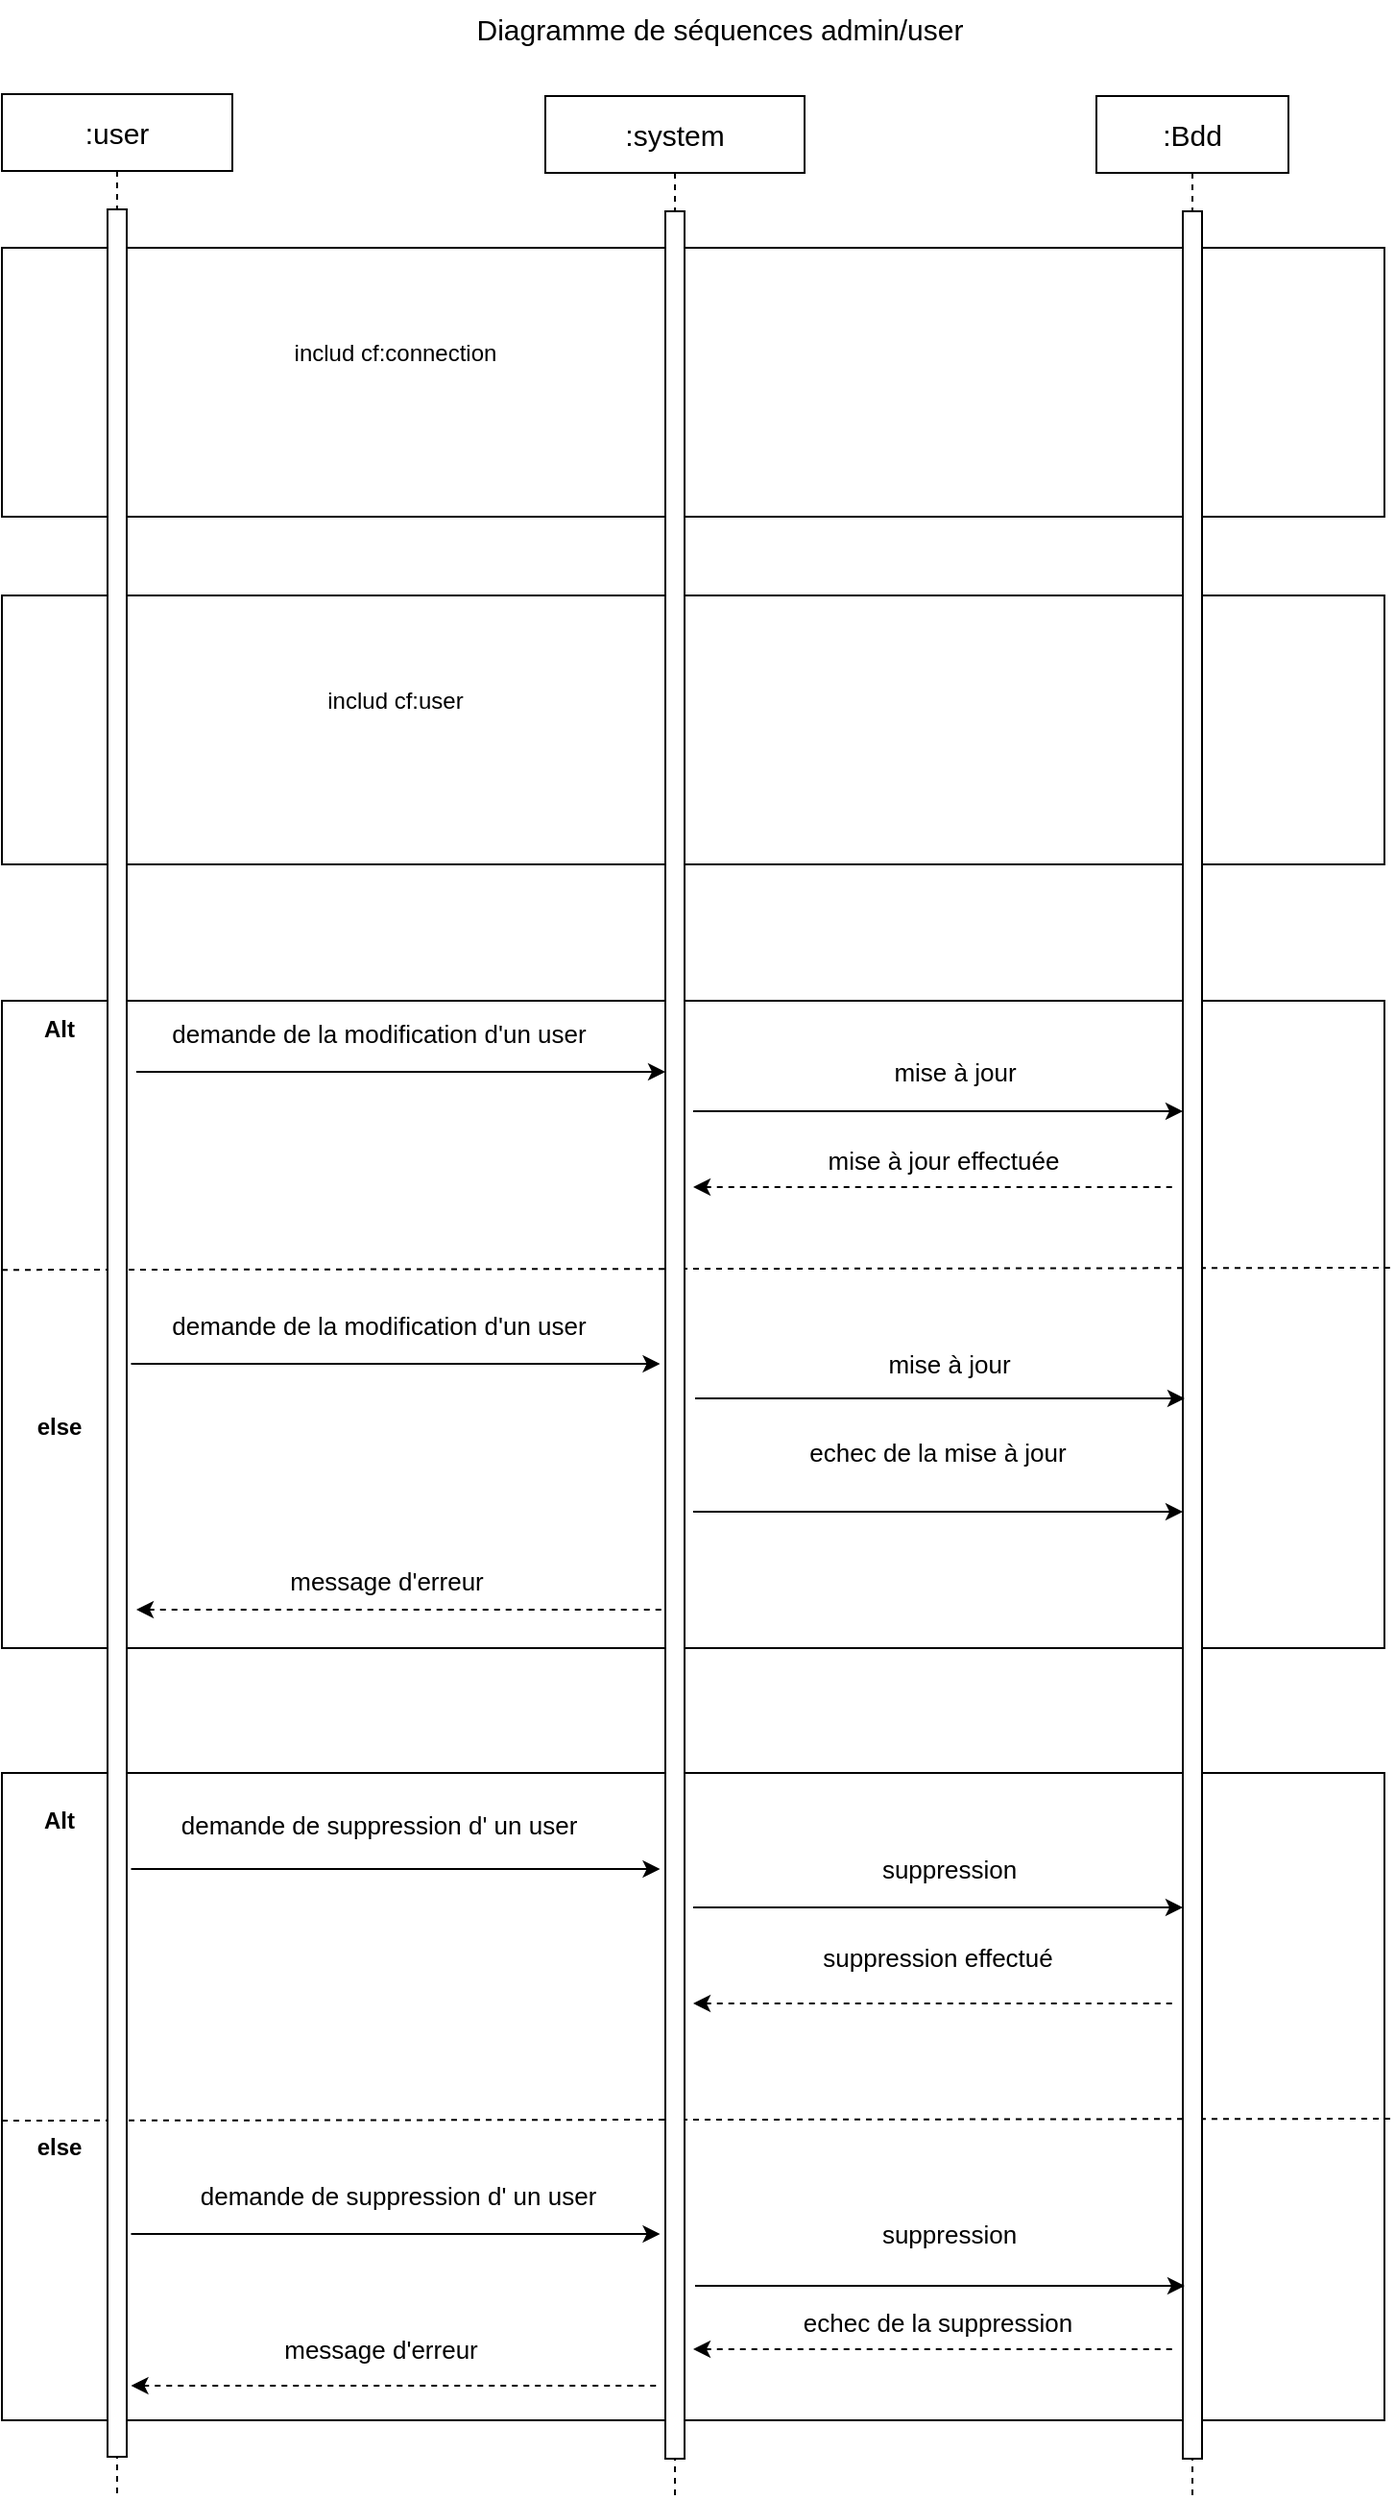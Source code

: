 <mxfile version="24.2.7" type="device">
  <diagram name="Page-1" id="2YBvvXClWsGukQMizWep">
    <mxGraphModel dx="1364" dy="1859" grid="1" gridSize="10" guides="1" tooltips="1" connect="1" arrows="1" fold="1" page="1" pageScale="1" pageWidth="850" pageHeight="1100" math="0" shadow="0">
      <root>
        <mxCell id="0" />
        <mxCell id="1" parent="0" />
        <mxCell id="HNsuzrvbaMhc-dj44Uxk-2" value="" style="rounded=0;whiteSpace=wrap;html=1;" parent="1" vertex="1">
          <mxGeometry x="64" y="-539" width="720" height="337" as="geometry" />
        </mxCell>
        <mxCell id="HNsuzrvbaMhc-dj44Uxk-3" value="" style="endArrow=classic;html=1;rounded=0;" parent="1" edge="1">
          <mxGeometry width="50" height="50" relative="1" as="geometry">
            <mxPoint x="134" y="-502" as="sourcePoint" />
            <mxPoint x="409.5" y="-502" as="targetPoint" />
          </mxGeometry>
        </mxCell>
        <mxCell id="HNsuzrvbaMhc-dj44Uxk-4" value="&lt;span style=&quot;font-size: 13px;&quot;&gt;demande de la modification d&#39;un user&lt;/span&gt;" style="edgeLabel;html=1;align=center;verticalAlign=middle;resizable=0;points=[];" parent="HNsuzrvbaMhc-dj44Uxk-3" vertex="1" connectable="0">
          <mxGeometry x="-0.103" y="3" relative="1" as="geometry">
            <mxPoint x="2" y="-17" as="offset" />
          </mxGeometry>
        </mxCell>
        <mxCell id="HNsuzrvbaMhc-dj44Uxk-5" value="&lt;span style=&quot;font-size: 13px;&quot;&gt;mise à jour&lt;/span&gt;" style="edgeLabel;html=1;align=center;verticalAlign=middle;resizable=0;points=[];" parent="HNsuzrvbaMhc-dj44Uxk-3" vertex="1" connectable="0">
          <mxGeometry x="-0.103" y="3" relative="1" as="geometry">
            <mxPoint x="302" y="3" as="offset" />
          </mxGeometry>
        </mxCell>
        <mxCell id="HNsuzrvbaMhc-dj44Uxk-6" value="&lt;span style=&quot;font-size: 13px;&quot;&gt;mise à jour effectuée&lt;/span&gt;" style="edgeLabel;html=1;align=center;verticalAlign=middle;resizable=0;points=[];" parent="HNsuzrvbaMhc-dj44Uxk-3" vertex="1" connectable="0">
          <mxGeometry x="-0.103" y="3" relative="1" as="geometry">
            <mxPoint x="296" y="49" as="offset" />
          </mxGeometry>
        </mxCell>
        <mxCell id="HNsuzrvbaMhc-dj44Uxk-7" value="&lt;span style=&quot;font-size: 13px;&quot;&gt;message d&#39;erreur&lt;/span&gt;" style="edgeLabel;html=1;align=center;verticalAlign=middle;resizable=0;points=[];" parent="HNsuzrvbaMhc-dj44Uxk-3" vertex="1" connectable="0">
          <mxGeometry x="-0.103" y="3" relative="1" as="geometry">
            <mxPoint x="6" y="268" as="offset" />
          </mxGeometry>
        </mxCell>
        <mxCell id="HNsuzrvbaMhc-dj44Uxk-8" value="" style="endArrow=classic;html=1;rounded=0;" parent="1" edge="1">
          <mxGeometry width="50" height="50" relative="1" as="geometry">
            <mxPoint x="424" y="-481.5" as="sourcePoint" />
            <mxPoint x="679" y="-481.5" as="targetPoint" />
            <Array as="points">
              <mxPoint x="509" y="-481.5" />
            </Array>
          </mxGeometry>
        </mxCell>
        <mxCell id="HNsuzrvbaMhc-dj44Uxk-9" value="" style="endArrow=none;dashed=1;html=1;rounded=0;startArrow=classic;startFill=1;" parent="1" edge="1">
          <mxGeometry width="50" height="50" relative="1" as="geometry">
            <mxPoint x="424" y="-442" as="sourcePoint" />
            <mxPoint x="674" y="-442" as="targetPoint" />
          </mxGeometry>
        </mxCell>
        <mxCell id="HNsuzrvbaMhc-dj44Uxk-10" value="" style="endArrow=classic;html=1;rounded=0;" parent="1" edge="1">
          <mxGeometry width="50" height="50" relative="1" as="geometry">
            <mxPoint x="131.25" y="-350" as="sourcePoint" />
            <mxPoint x="406.75" y="-350" as="targetPoint" />
          </mxGeometry>
        </mxCell>
        <mxCell id="HNsuzrvbaMhc-dj44Uxk-11" value="&lt;span style=&quot;font-size: 13px;&quot;&gt;demande de la modification d&#39;un user&lt;/span&gt;" style="edgeLabel;html=1;align=center;verticalAlign=middle;resizable=0;points=[];" parent="HNsuzrvbaMhc-dj44Uxk-10" vertex="1" connectable="0">
          <mxGeometry x="-0.103" y="3" relative="1" as="geometry">
            <mxPoint x="5" y="-17" as="offset" />
          </mxGeometry>
        </mxCell>
        <mxCell id="HNsuzrvbaMhc-dj44Uxk-12" value="&lt;span style=&quot;font-size: 13px;&quot;&gt;mise à jour&lt;/span&gt;" style="edgeLabel;html=1;align=center;verticalAlign=middle;resizable=0;points=[];" parent="HNsuzrvbaMhc-dj44Uxk-10" vertex="1" connectable="0">
          <mxGeometry x="-0.103" y="3" relative="1" as="geometry">
            <mxPoint x="302" y="3" as="offset" />
          </mxGeometry>
        </mxCell>
        <mxCell id="HNsuzrvbaMhc-dj44Uxk-13" value="&lt;span style=&quot;font-size: 13px;&quot;&gt;echec de la mise à jour&lt;/span&gt;" style="edgeLabel;html=1;align=center;verticalAlign=middle;resizable=0;points=[];" parent="HNsuzrvbaMhc-dj44Uxk-10" vertex="1" connectable="0">
          <mxGeometry x="-0.103" y="3" relative="1" as="geometry">
            <mxPoint x="296" y="49" as="offset" />
          </mxGeometry>
        </mxCell>
        <mxCell id="HNsuzrvbaMhc-dj44Uxk-14" value="" style="endArrow=none;dashed=1;html=1;rounded=0;entryX=1.004;entryY=0.611;entryDx=0;entryDy=0;entryPerimeter=0;" parent="1" edge="1">
          <mxGeometry width="50" height="50" relative="1" as="geometry">
            <mxPoint x="64" y="-398.91" as="sourcePoint" />
            <mxPoint x="786.88" y="-400.003" as="targetPoint" />
          </mxGeometry>
        </mxCell>
        <mxCell id="HNsuzrvbaMhc-dj44Uxk-15" value="&lt;font style=&quot;font-size: 15px;&quot;&gt;Diagramme de séquences admin/user&lt;/font&gt;" style="text;html=1;align=center;verticalAlign=middle;whiteSpace=wrap;rounded=0;" parent="1" vertex="1">
          <mxGeometry x="280" y="-1060" width="315.5" height="30" as="geometry" />
        </mxCell>
        <mxCell id="HNsuzrvbaMhc-dj44Uxk-16" value="" style="endArrow=classic;html=1;rounded=0;" parent="1" edge="1">
          <mxGeometry width="50" height="50" relative="1" as="geometry">
            <mxPoint x="424" y="-273" as="sourcePoint" />
            <mxPoint x="679" y="-273" as="targetPoint" />
          </mxGeometry>
        </mxCell>
        <mxCell id="HNsuzrvbaMhc-dj44Uxk-17" value="" style="endArrow=none;dashed=1;html=1;rounded=0;startArrow=classic;startFill=1;" parent="1" edge="1">
          <mxGeometry width="50" height="50" relative="1" as="geometry">
            <mxPoint x="134" y="-222" as="sourcePoint" />
            <mxPoint x="409.5" y="-222" as="targetPoint" />
          </mxGeometry>
        </mxCell>
        <mxCell id="HNsuzrvbaMhc-dj44Uxk-18" value="&lt;b&gt;else&lt;/b&gt;" style="text;html=1;align=center;verticalAlign=middle;whiteSpace=wrap;rounded=0;" parent="1" vertex="1">
          <mxGeometry x="64" y="-332" width="60" height="30" as="geometry" />
        </mxCell>
        <mxCell id="HNsuzrvbaMhc-dj44Uxk-19" value="&lt;b&gt;Alt&lt;/b&gt;" style="text;html=1;align=center;verticalAlign=middle;whiteSpace=wrap;rounded=0;" parent="1" vertex="1">
          <mxGeometry x="64" y="-539" width="60" height="30" as="geometry" />
        </mxCell>
        <mxCell id="HNsuzrvbaMhc-dj44Uxk-20" value="" style="rounded=0;whiteSpace=wrap;html=1;" parent="1" vertex="1">
          <mxGeometry x="64" y="-931" width="720" height="140" as="geometry" />
        </mxCell>
        <mxCell id="HNsuzrvbaMhc-dj44Uxk-21" value="includ cf:connection" style="text;html=1;align=center;verticalAlign=middle;whiteSpace=wrap;rounded=0;" parent="1" vertex="1">
          <mxGeometry x="154" y="-891" width="230" height="30" as="geometry" />
        </mxCell>
        <mxCell id="HNsuzrvbaMhc-dj44Uxk-22" value="" style="rounded=0;whiteSpace=wrap;html=1;" parent="1" vertex="1">
          <mxGeometry x="64" y="-137" width="720" height="337" as="geometry" />
        </mxCell>
        <mxCell id="HNsuzrvbaMhc-dj44Uxk-23" value="&lt;b&gt;Alt&lt;/b&gt;" style="text;html=1;align=center;verticalAlign=middle;whiteSpace=wrap;rounded=0;" parent="1" vertex="1">
          <mxGeometry x="64" y="-127" width="60" height="30" as="geometry" />
        </mxCell>
        <mxCell id="HNsuzrvbaMhc-dj44Uxk-24" value="" style="endArrow=classic;html=1;rounded=0;" parent="1" edge="1">
          <mxGeometry width="50" height="50" relative="1" as="geometry">
            <mxPoint x="131.25" y="-87" as="sourcePoint" />
            <mxPoint x="406.75" y="-87" as="targetPoint" />
          </mxGeometry>
        </mxCell>
        <mxCell id="HNsuzrvbaMhc-dj44Uxk-25" value="&lt;span style=&quot;font-size: 13px;&quot;&gt;demande de suppression d&#39; un user&lt;/span&gt;" style="edgeLabel;html=1;align=center;verticalAlign=middle;resizable=0;points=[];" parent="HNsuzrvbaMhc-dj44Uxk-24" vertex="1" connectable="0">
          <mxGeometry x="-0.103" y="3" relative="1" as="geometry">
            <mxPoint x="5" y="-20" as="offset" />
          </mxGeometry>
        </mxCell>
        <mxCell id="HNsuzrvbaMhc-dj44Uxk-26" value="&lt;span style=&quot;font-size: 13px;&quot;&gt;suppression&lt;/span&gt;" style="edgeLabel;html=1;align=center;verticalAlign=middle;resizable=0;points=[];" parent="HNsuzrvbaMhc-dj44Uxk-24" vertex="1" connectable="0">
          <mxGeometry x="-0.103" y="3" relative="1" as="geometry">
            <mxPoint x="302" y="3" as="offset" />
          </mxGeometry>
        </mxCell>
        <mxCell id="HNsuzrvbaMhc-dj44Uxk-27" value="&lt;span style=&quot;font-size: 13px;&quot;&gt;suppression effectué&lt;/span&gt;" style="edgeLabel;html=1;align=center;verticalAlign=middle;resizable=0;points=[];" parent="HNsuzrvbaMhc-dj44Uxk-24" vertex="1" connectable="0">
          <mxGeometry x="-0.103" y="3" relative="1" as="geometry">
            <mxPoint x="296" y="49" as="offset" />
          </mxGeometry>
        </mxCell>
        <mxCell id="HNsuzrvbaMhc-dj44Uxk-28" value="&lt;span style=&quot;font-size: 13px;&quot;&gt;message d&#39;erreur&lt;/span&gt;" style="edgeLabel;html=1;align=center;verticalAlign=middle;resizable=0;points=[];" parent="HNsuzrvbaMhc-dj44Uxk-24" vertex="1" connectable="0">
          <mxGeometry x="-0.103" y="3" relative="1" as="geometry">
            <mxPoint x="6" y="253" as="offset" />
          </mxGeometry>
        </mxCell>
        <mxCell id="HNsuzrvbaMhc-dj44Uxk-29" value="" style="endArrow=classic;html=1;rounded=0;" parent="1" edge="1">
          <mxGeometry width="50" height="50" relative="1" as="geometry">
            <mxPoint x="424" y="-67" as="sourcePoint" />
            <mxPoint x="679" y="-67" as="targetPoint" />
            <Array as="points">
              <mxPoint x="509" y="-67" />
            </Array>
          </mxGeometry>
        </mxCell>
        <mxCell id="HNsuzrvbaMhc-dj44Uxk-30" value="" style="endArrow=none;dashed=1;html=1;rounded=0;startArrow=classic;startFill=1;" parent="1" edge="1">
          <mxGeometry width="50" height="50" relative="1" as="geometry">
            <mxPoint x="424" y="-17" as="sourcePoint" />
            <mxPoint x="674" y="-17" as="targetPoint" />
          </mxGeometry>
        </mxCell>
        <mxCell id="HNsuzrvbaMhc-dj44Uxk-31" value="" style="endArrow=none;dashed=1;html=1;rounded=0;entryX=1.004;entryY=0.611;entryDx=0;entryDy=0;entryPerimeter=0;" parent="1" edge="1">
          <mxGeometry width="50" height="50" relative="1" as="geometry">
            <mxPoint x="64" y="44" as="sourcePoint" />
            <mxPoint x="787" y="43" as="targetPoint" />
          </mxGeometry>
        </mxCell>
        <mxCell id="HNsuzrvbaMhc-dj44Uxk-32" value="" style="endArrow=classic;html=1;rounded=0;" parent="1" edge="1">
          <mxGeometry width="50" height="50" relative="1" as="geometry">
            <mxPoint x="131.25" y="103" as="sourcePoint" />
            <mxPoint x="406.75" y="103" as="targetPoint" />
          </mxGeometry>
        </mxCell>
        <mxCell id="HNsuzrvbaMhc-dj44Uxk-33" value="&lt;span style=&quot;font-size: 13px;&quot;&gt;demande de suppression d&#39; un user&lt;/span&gt;" style="edgeLabel;html=1;align=center;verticalAlign=middle;resizable=0;points=[];" parent="HNsuzrvbaMhc-dj44Uxk-32" vertex="1" connectable="0">
          <mxGeometry x="-0.103" y="3" relative="1" as="geometry">
            <mxPoint x="15" y="-17" as="offset" />
          </mxGeometry>
        </mxCell>
        <mxCell id="HNsuzrvbaMhc-dj44Uxk-34" value="&lt;span style=&quot;font-size: 13px;&quot;&gt;suppression&lt;/span&gt;" style="edgeLabel;html=1;align=center;verticalAlign=middle;resizable=0;points=[];" parent="HNsuzrvbaMhc-dj44Uxk-32" vertex="1" connectable="0">
          <mxGeometry x="-0.103" y="3" relative="1" as="geometry">
            <mxPoint x="302" y="3" as="offset" />
          </mxGeometry>
        </mxCell>
        <mxCell id="HNsuzrvbaMhc-dj44Uxk-35" value="&lt;span style=&quot;font-size: 13px;&quot;&gt;echec de la suppression&lt;/span&gt;" style="edgeLabel;html=1;align=center;verticalAlign=middle;resizable=0;points=[];" parent="HNsuzrvbaMhc-dj44Uxk-32" vertex="1" connectable="0">
          <mxGeometry x="-0.103" y="3" relative="1" as="geometry">
            <mxPoint x="296" y="49" as="offset" />
          </mxGeometry>
        </mxCell>
        <mxCell id="HNsuzrvbaMhc-dj44Uxk-36" value="" style="endArrow=none;dashed=1;html=1;rounded=0;startArrow=classic;startFill=1;" parent="1" edge="1">
          <mxGeometry width="50" height="50" relative="1" as="geometry">
            <mxPoint x="131.25" y="182" as="sourcePoint" />
            <mxPoint x="406.75" y="182" as="targetPoint" />
          </mxGeometry>
        </mxCell>
        <mxCell id="HNsuzrvbaMhc-dj44Uxk-37" value="" style="endArrow=none;dashed=1;html=1;rounded=0;startArrow=classic;startFill=1;" parent="1" edge="1">
          <mxGeometry width="50" height="50" relative="1" as="geometry">
            <mxPoint x="424" y="163" as="sourcePoint" />
            <mxPoint x="674" y="163" as="targetPoint" />
          </mxGeometry>
        </mxCell>
        <mxCell id="HNsuzrvbaMhc-dj44Uxk-38" value="&lt;b&gt;else&lt;/b&gt;" style="text;html=1;align=center;verticalAlign=middle;whiteSpace=wrap;rounded=0;" parent="1" vertex="1">
          <mxGeometry x="64" y="43" width="60" height="30" as="geometry" />
        </mxCell>
        <mxCell id="HNsuzrvbaMhc-dj44Uxk-39" value="" style="rounded=0;whiteSpace=wrap;html=1;" parent="1" vertex="1">
          <mxGeometry x="64" y="-750" width="720" height="140" as="geometry" />
        </mxCell>
        <mxCell id="HNsuzrvbaMhc-dj44Uxk-40" value="&lt;font style=&quot;font-size: 15px;&quot;&gt;:user&lt;/font&gt;" style="shape=umlLifeline;perimeter=lifelinePerimeter;whiteSpace=wrap;html=1;container=0;dropTarget=0;collapsible=0;recursiveResize=0;outlineConnect=0;portConstraint=eastwest;newEdgeStyle={&quot;edgeStyle&quot;:&quot;elbowEdgeStyle&quot;,&quot;elbow&quot;:&quot;vertical&quot;,&quot;curved&quot;:0,&quot;rounded&quot;:0};" parent="1" vertex="1">
          <mxGeometry x="64" y="-1011" width="120" height="1251" as="geometry" />
        </mxCell>
        <mxCell id="HNsuzrvbaMhc-dj44Uxk-41" value="" style="html=1;points=[];perimeter=orthogonalPerimeter;outlineConnect=0;targetShapes=umlLifeline;portConstraint=eastwest;newEdgeStyle={&quot;edgeStyle&quot;:&quot;elbowEdgeStyle&quot;,&quot;elbow&quot;:&quot;vertical&quot;,&quot;curved&quot;:0,&quot;rounded&quot;:0};" parent="HNsuzrvbaMhc-dj44Uxk-40" vertex="1">
          <mxGeometry x="55" y="60" width="10" height="1170" as="geometry" />
        </mxCell>
        <mxCell id="HNsuzrvbaMhc-dj44Uxk-42" value="&lt;font style=&quot;font-size: 15px;&quot;&gt;:system&lt;/font&gt;" style="shape=umlLifeline;perimeter=lifelinePerimeter;whiteSpace=wrap;html=1;container=0;dropTarget=0;collapsible=0;recursiveResize=0;outlineConnect=0;portConstraint=eastwest;newEdgeStyle={&quot;edgeStyle&quot;:&quot;elbowEdgeStyle&quot;,&quot;elbow&quot;:&quot;vertical&quot;,&quot;curved&quot;:0,&quot;rounded&quot;:0};" parent="1" vertex="1">
          <mxGeometry x="347" y="-1010" width="135" height="1250" as="geometry" />
        </mxCell>
        <mxCell id="HNsuzrvbaMhc-dj44Uxk-43" value="" style="html=1;points=[];perimeter=orthogonalPerimeter;outlineConnect=0;targetShapes=umlLifeline;portConstraint=eastwest;newEdgeStyle={&quot;edgeStyle&quot;:&quot;elbowEdgeStyle&quot;,&quot;elbow&quot;:&quot;vertical&quot;,&quot;curved&quot;:0,&quot;rounded&quot;:0};" parent="HNsuzrvbaMhc-dj44Uxk-42" vertex="1">
          <mxGeometry x="62.5" y="60" width="10" height="1170" as="geometry" />
        </mxCell>
        <mxCell id="HNsuzrvbaMhc-dj44Uxk-44" value="&lt;font style=&quot;font-size: 15px;&quot;&gt;:Bdd&lt;/font&gt;" style="shape=umlLifeline;perimeter=lifelinePerimeter;whiteSpace=wrap;html=1;container=0;dropTarget=0;collapsible=0;recursiveResize=0;outlineConnect=0;portConstraint=eastwest;newEdgeStyle={&quot;edgeStyle&quot;:&quot;elbowEdgeStyle&quot;,&quot;elbow&quot;:&quot;vertical&quot;,&quot;curved&quot;:0,&quot;rounded&quot;:0};" parent="1" vertex="1">
          <mxGeometry x="634" y="-1010" width="100" height="1250" as="geometry" />
        </mxCell>
        <mxCell id="HNsuzrvbaMhc-dj44Uxk-45" value="" style="html=1;points=[];perimeter=orthogonalPerimeter;outlineConnect=0;targetShapes=umlLifeline;portConstraint=eastwest;newEdgeStyle={&quot;edgeStyle&quot;:&quot;elbowEdgeStyle&quot;,&quot;elbow&quot;:&quot;vertical&quot;,&quot;curved&quot;:0,&quot;rounded&quot;:0};" parent="HNsuzrvbaMhc-dj44Uxk-44" vertex="1">
          <mxGeometry x="45" y="60" width="10" height="1170" as="geometry" />
        </mxCell>
        <mxCell id="HNsuzrvbaMhc-dj44Uxk-46" value="includ cf:user" style="text;html=1;align=center;verticalAlign=middle;whiteSpace=wrap;rounded=0;" parent="1" vertex="1">
          <mxGeometry x="154" y="-710" width="230" height="30" as="geometry" />
        </mxCell>
        <mxCell id="HNsuzrvbaMhc-dj44Uxk-47" value="" style="endArrow=classic;html=1;rounded=0;" parent="1" edge="1">
          <mxGeometry width="50" height="50" relative="1" as="geometry">
            <mxPoint x="425" y="-332" as="sourcePoint" />
            <mxPoint x="680" y="-332" as="targetPoint" />
            <Array as="points">
              <mxPoint x="510" y="-332" />
            </Array>
          </mxGeometry>
        </mxCell>
        <mxCell id="HNsuzrvbaMhc-dj44Uxk-48" value="" style="endArrow=classic;html=1;rounded=0;" parent="1" edge="1">
          <mxGeometry width="50" height="50" relative="1" as="geometry">
            <mxPoint x="425" y="130" as="sourcePoint" />
            <mxPoint x="680" y="130" as="targetPoint" />
            <Array as="points">
              <mxPoint x="510" y="130" />
            </Array>
          </mxGeometry>
        </mxCell>
      </root>
    </mxGraphModel>
  </diagram>
</mxfile>
